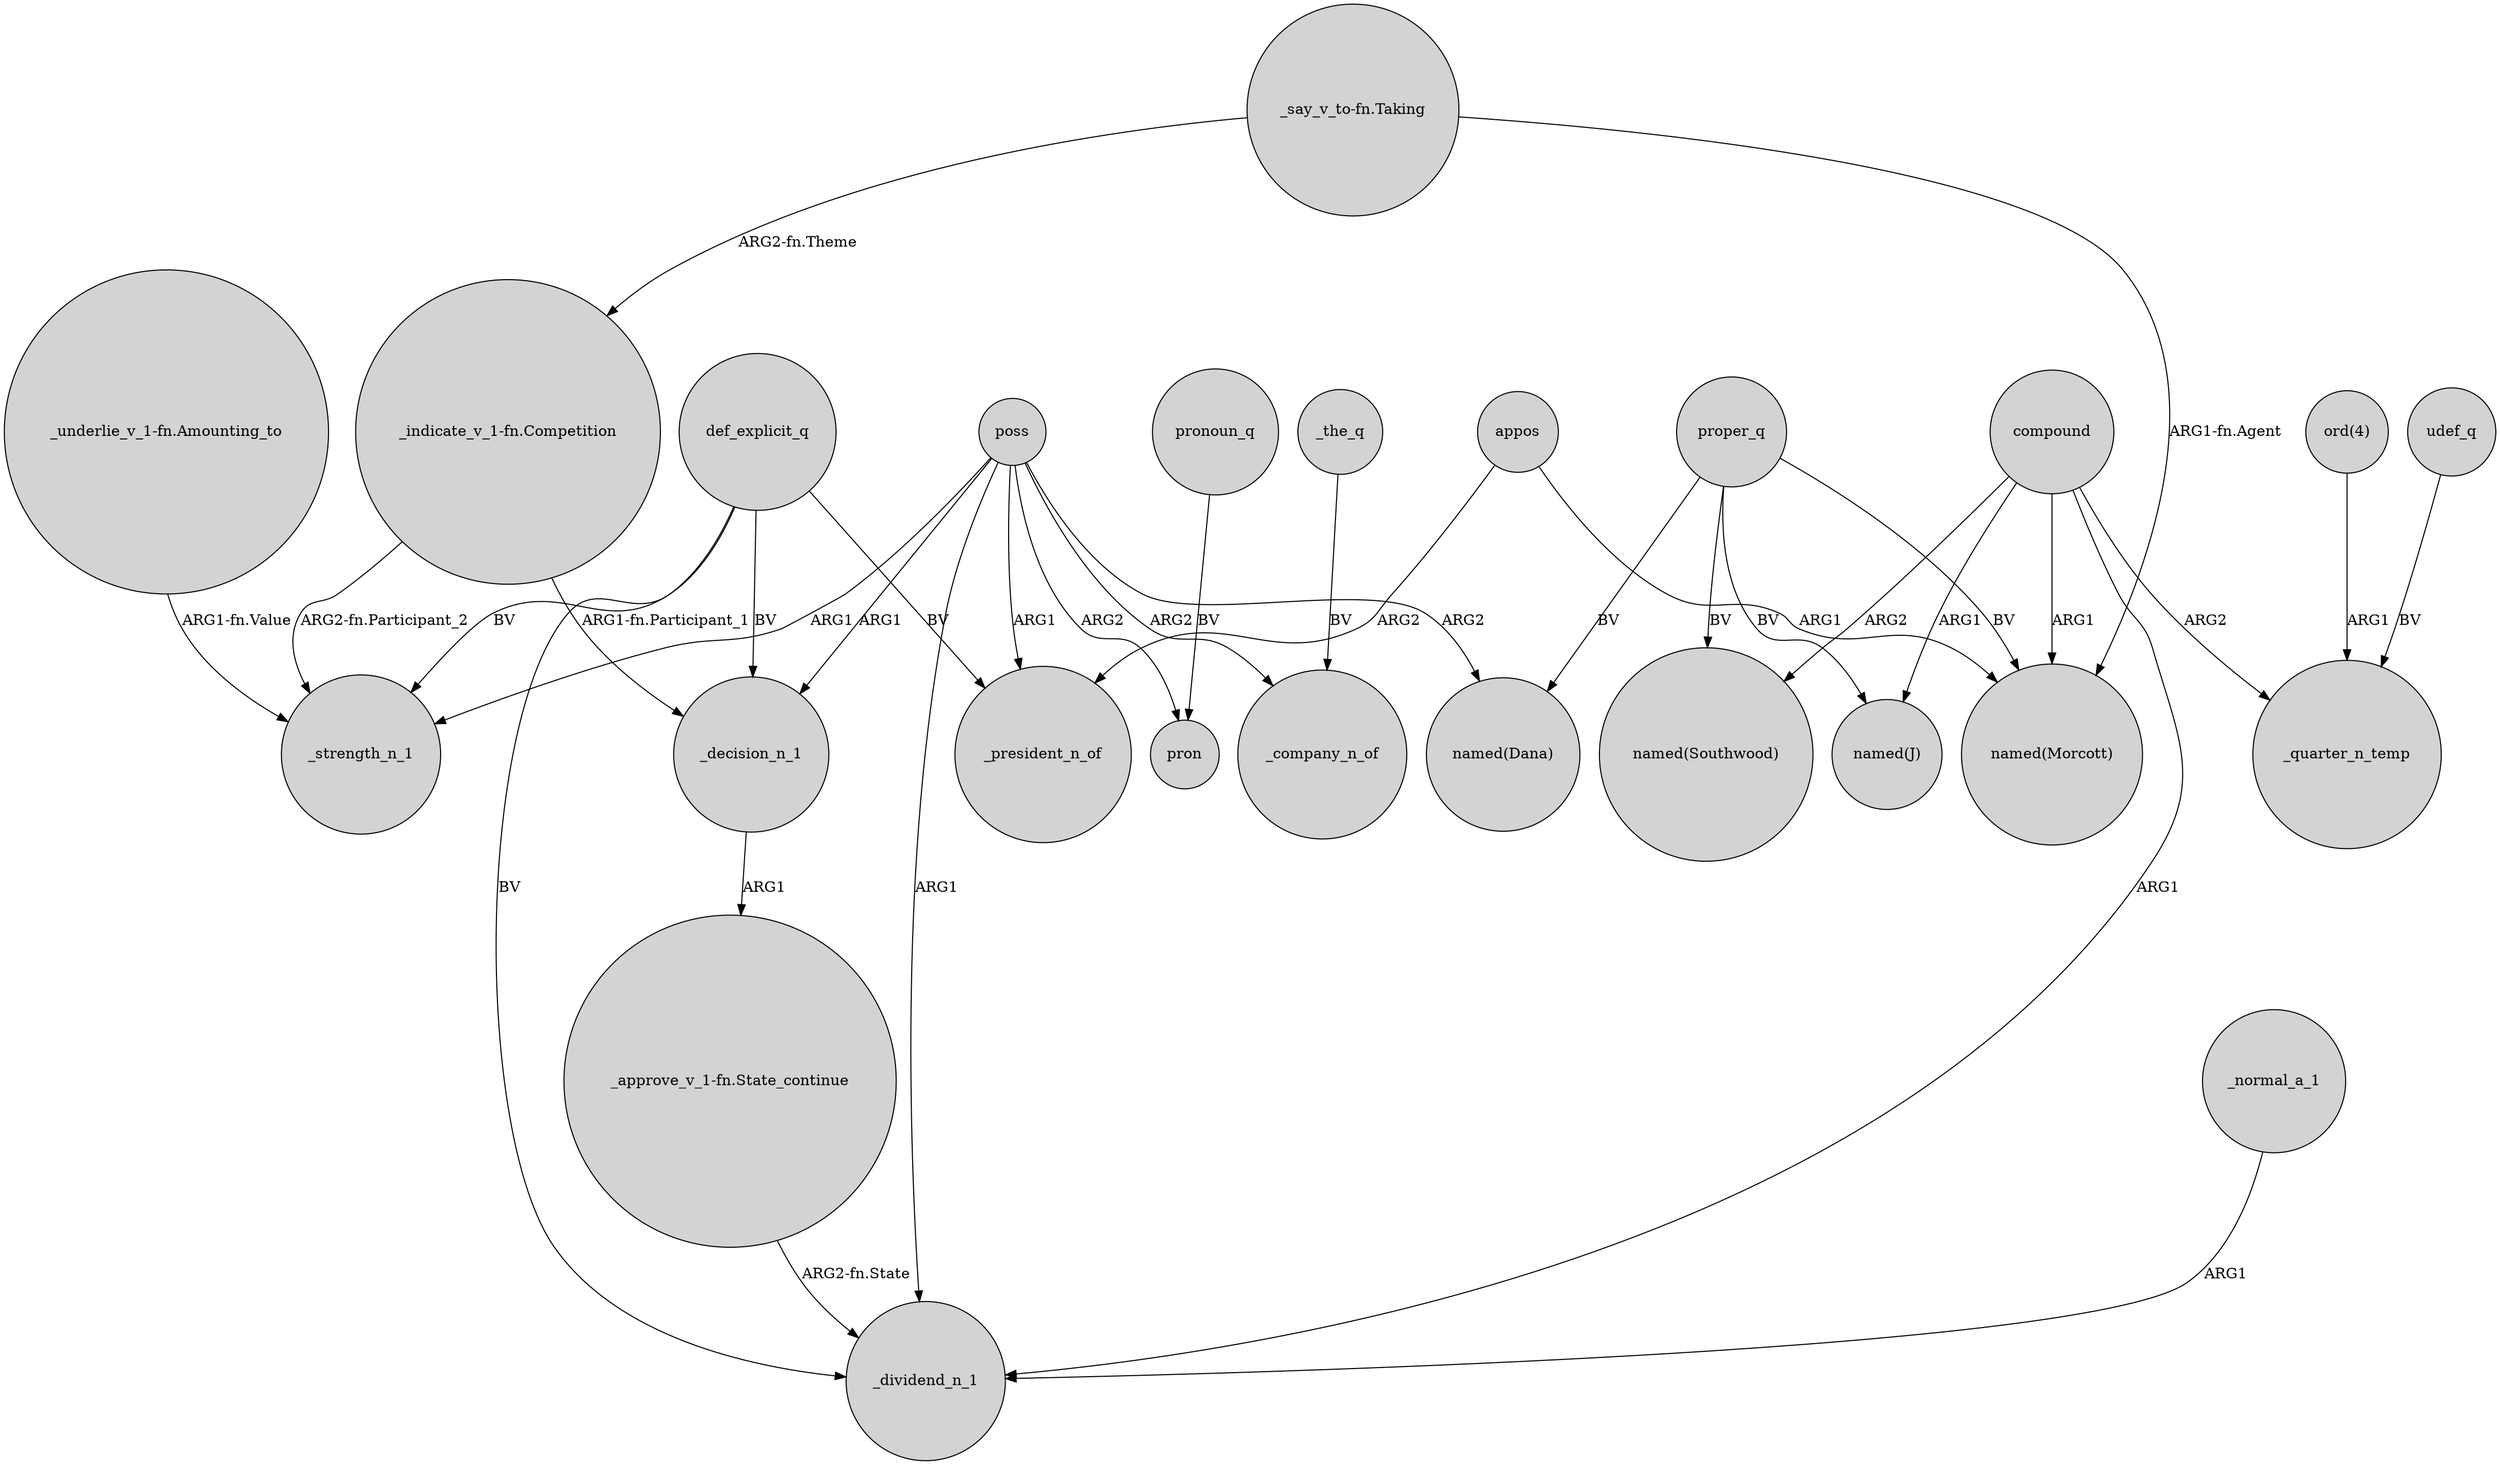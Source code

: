 digraph {
	node [shape=circle style=filled]
	"_underlie_v_1-fn.Amounting_to" -> _strength_n_1 [label="ARG1-fn.Value"]
	appos -> _president_n_of [label=ARG2]
	"_indicate_v_1-fn.Competition" -> _strength_n_1 [label="ARG2-fn.Participant_2"]
	compound -> _dividend_n_1 [label=ARG1]
	_decision_n_1 -> "_approve_v_1-fn.State_continue" [label=ARG1]
	poss -> _dividend_n_1 [label=ARG1]
	compound -> "named(J)" [label=ARG1]
	proper_q -> "named(Morcott)" [label=BV]
	"_indicate_v_1-fn.Competition" -> _decision_n_1 [label="ARG1-fn.Participant_1"]
	def_explicit_q -> _dividend_n_1 [label=BV]
	def_explicit_q -> _decision_n_1 [label=BV]
	compound -> "named(Southwood)" [label=ARG2]
	poss -> _decision_n_1 [label=ARG1]
	poss -> _strength_n_1 [label=ARG1]
	poss -> _president_n_of [label=ARG1]
	proper_q -> "named(Southwood)" [label=BV]
	_normal_a_1 -> _dividend_n_1 [label=ARG1]
	"_say_v_to-fn.Taking" -> "named(Morcott)" [label="ARG1-fn.Agent"]
	"_say_v_to-fn.Taking" -> "_indicate_v_1-fn.Competition" [label="ARG2-fn.Theme"]
	pronoun_q -> pron [label=BV]
	poss -> pron [label=ARG2]
	poss -> _company_n_of [label=ARG2]
	compound -> _quarter_n_temp [label=ARG2]
	proper_q -> "named(Dana)" [label=BV]
	compound -> "named(Morcott)" [label=ARG1]
	def_explicit_q -> _president_n_of [label=BV]
	"ord(4)" -> _quarter_n_temp [label=ARG1]
	appos -> "named(Morcott)" [label=ARG1]
	udef_q -> _quarter_n_temp [label=BV]
	"_approve_v_1-fn.State_continue" -> _dividend_n_1 [label="ARG2-fn.State"]
	poss -> "named(Dana)" [label=ARG2]
	proper_q -> "named(J)" [label=BV]
	def_explicit_q -> _strength_n_1 [label=BV]
	_the_q -> _company_n_of [label=BV]
}
